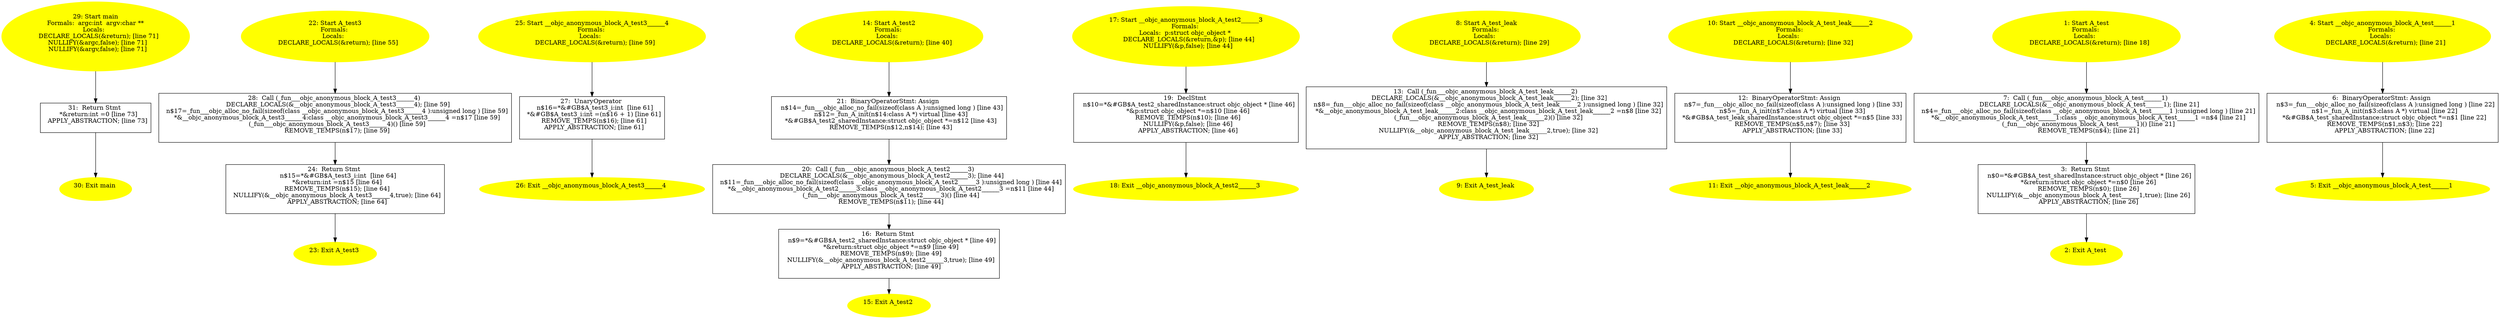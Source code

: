 digraph iCFG {
31 [label="31:  Return Stmt \n   *&return:int =0 [line 73]\n  APPLY_ABSTRACTION; [line 73]\n " shape="box"]
	

	 31 -> 30 ;
30 [label="30: Exit main \n  " color=yellow style=filled]
	

29 [label="29: Start main\nFormals:  argc:int  argv:char **\nLocals:  \n   DECLARE_LOCALS(&return); [line 71]\n  NULLIFY(&argc,false); [line 71]\n  NULLIFY(&argv,false); [line 71]\n " color=yellow style=filled]
	

	 29 -> 31 ;
28 [label="28:  Call (_fun___objc_anonymous_block_A_test3______4) \n   DECLARE_LOCALS(&__objc_anonymous_block_A_test3______4); [line 59]\n  n$17=_fun___objc_alloc_no_fail(sizeof(class __objc_anonymous_block_A_test3______4 ):unsigned long ) [line 59]\n  *&__objc_anonymous_block_A_test3______4:class __objc_anonymous_block_A_test3______4 =n$17 [line 59]\n  (_fun___objc_anonymous_block_A_test3______4)() [line 59]\n  REMOVE_TEMPS(n$17); [line 59]\n " shape="box"]
	

	 28 -> 24 ;
27 [label="27:  UnaryOperator \n   n$16=*&#GB$A_test3_i:int  [line 61]\n  *&#GB$A_test3_i:int =(n$16 + 1) [line 61]\n  REMOVE_TEMPS(n$16); [line 61]\n  APPLY_ABSTRACTION; [line 61]\n " shape="box"]
	

	 27 -> 26 ;
26 [label="26: Exit __objc_anonymous_block_A_test3______4 \n  " color=yellow style=filled]
	

25 [label="25: Start __objc_anonymous_block_A_test3______4\nFormals: \nLocals:  \n   DECLARE_LOCALS(&return); [line 59]\n " color=yellow style=filled]
	

	 25 -> 27 ;
24 [label="24:  Return Stmt \n   n$15=*&#GB$A_test3_i:int  [line 64]\n  *&return:int =n$15 [line 64]\n  REMOVE_TEMPS(n$15); [line 64]\n  NULLIFY(&__objc_anonymous_block_A_test3______4,true); [line 64]\n  APPLY_ABSTRACTION; [line 64]\n " shape="box"]
	

	 24 -> 23 ;
23 [label="23: Exit A_test3 \n  " color=yellow style=filled]
	

22 [label="22: Start A_test3\nFormals: \nLocals:  \n   DECLARE_LOCALS(&return); [line 55]\n " color=yellow style=filled]
	

	 22 -> 28 ;
21 [label="21:  BinaryOperatorStmt: Assign \n   n$14=_fun___objc_alloc_no_fail(sizeof(class A ):unsigned long ) [line 43]\n  n$12=_fun_A_init(n$14:class A *) virtual [line 43]\n  *&#GB$A_test2_sharedInstance:struct objc_object *=n$12 [line 43]\n  REMOVE_TEMPS(n$12,n$14); [line 43]\n " shape="box"]
	

	 21 -> 20 ;
20 [label="20:  Call (_fun___objc_anonymous_block_A_test2______3) \n   DECLARE_LOCALS(&__objc_anonymous_block_A_test2______3); [line 44]\n  n$11=_fun___objc_alloc_no_fail(sizeof(class __objc_anonymous_block_A_test2______3 ):unsigned long ) [line 44]\n  *&__objc_anonymous_block_A_test2______3:class __objc_anonymous_block_A_test2______3 =n$11 [line 44]\n  (_fun___objc_anonymous_block_A_test2______3)() [line 44]\n  REMOVE_TEMPS(n$11); [line 44]\n " shape="box"]
	

	 20 -> 16 ;
19 [label="19:  DeclStmt \n   n$10=*&#GB$A_test2_sharedInstance:struct objc_object * [line 46]\n  *&p:struct objc_object *=n$10 [line 46]\n  REMOVE_TEMPS(n$10); [line 46]\n  NULLIFY(&p,false); [line 46]\n  APPLY_ABSTRACTION; [line 46]\n " shape="box"]
	

	 19 -> 18 ;
18 [label="18: Exit __objc_anonymous_block_A_test2______3 \n  " color=yellow style=filled]
	

17 [label="17: Start __objc_anonymous_block_A_test2______3\nFormals: \nLocals:  p:struct objc_object * \n   DECLARE_LOCALS(&return,&p); [line 44]\n  NULLIFY(&p,false); [line 44]\n " color=yellow style=filled]
	

	 17 -> 19 ;
16 [label="16:  Return Stmt \n   n$9=*&#GB$A_test2_sharedInstance:struct objc_object * [line 49]\n  *&return:struct objc_object *=n$9 [line 49]\n  REMOVE_TEMPS(n$9); [line 49]\n  NULLIFY(&__objc_anonymous_block_A_test2______3,true); [line 49]\n  APPLY_ABSTRACTION; [line 49]\n " shape="box"]
	

	 16 -> 15 ;
15 [label="15: Exit A_test2 \n  " color=yellow style=filled]
	

14 [label="14: Start A_test2\nFormals: \nLocals:  \n   DECLARE_LOCALS(&return); [line 40]\n " color=yellow style=filled]
	

	 14 -> 21 ;
13 [label="13:  Call (_fun___objc_anonymous_block_A_test_leak______2) \n   DECLARE_LOCALS(&__objc_anonymous_block_A_test_leak______2); [line 32]\n  n$8=_fun___objc_alloc_no_fail(sizeof(class __objc_anonymous_block_A_test_leak______2 ):unsigned long ) [line 32]\n  *&__objc_anonymous_block_A_test_leak______2:class __objc_anonymous_block_A_test_leak______2 =n$8 [line 32]\n  (_fun___objc_anonymous_block_A_test_leak______2)() [line 32]\n  REMOVE_TEMPS(n$8); [line 32]\n  NULLIFY(&__objc_anonymous_block_A_test_leak______2,true); [line 32]\n  APPLY_ABSTRACTION; [line 32]\n " shape="box"]
	

	 13 -> 9 ;
12 [label="12:  BinaryOperatorStmt: Assign \n   n$7=_fun___objc_alloc_no_fail(sizeof(class A ):unsigned long ) [line 33]\n  n$5=_fun_A_init(n$7:class A *) virtual [line 33]\n  *&#GB$A_test_leak_sharedInstance:struct objc_object *=n$5 [line 33]\n  REMOVE_TEMPS(n$5,n$7); [line 33]\n  APPLY_ABSTRACTION; [line 33]\n " shape="box"]
	

	 12 -> 11 ;
11 [label="11: Exit __objc_anonymous_block_A_test_leak______2 \n  " color=yellow style=filled]
	

10 [label="10: Start __objc_anonymous_block_A_test_leak______2\nFormals: \nLocals:  \n   DECLARE_LOCALS(&return); [line 32]\n " color=yellow style=filled]
	

	 10 -> 12 ;
9 [label="9: Exit A_test_leak \n  " color=yellow style=filled]
	

8 [label="8: Start A_test_leak\nFormals: \nLocals:  \n   DECLARE_LOCALS(&return); [line 29]\n " color=yellow style=filled]
	

	 8 -> 13 ;
7 [label="7:  Call (_fun___objc_anonymous_block_A_test______1) \n   DECLARE_LOCALS(&__objc_anonymous_block_A_test______1); [line 21]\n  n$4=_fun___objc_alloc_no_fail(sizeof(class __objc_anonymous_block_A_test______1 ):unsigned long ) [line 21]\n  *&__objc_anonymous_block_A_test______1:class __objc_anonymous_block_A_test______1 =n$4 [line 21]\n  (_fun___objc_anonymous_block_A_test______1)() [line 21]\n  REMOVE_TEMPS(n$4); [line 21]\n " shape="box"]
	

	 7 -> 3 ;
6 [label="6:  BinaryOperatorStmt: Assign \n   n$3=_fun___objc_alloc_no_fail(sizeof(class A ):unsigned long ) [line 22]\n  n$1=_fun_A_init(n$3:class A *) virtual [line 22]\n  *&#GB$A_test_sharedInstance:struct objc_object *=n$1 [line 22]\n  REMOVE_TEMPS(n$1,n$3); [line 22]\n  APPLY_ABSTRACTION; [line 22]\n " shape="box"]
	

	 6 -> 5 ;
5 [label="5: Exit __objc_anonymous_block_A_test______1 \n  " color=yellow style=filled]
	

4 [label="4: Start __objc_anonymous_block_A_test______1\nFormals: \nLocals:  \n   DECLARE_LOCALS(&return); [line 21]\n " color=yellow style=filled]
	

	 4 -> 6 ;
3 [label="3:  Return Stmt \n   n$0=*&#GB$A_test_sharedInstance:struct objc_object * [line 26]\n  *&return:struct objc_object *=n$0 [line 26]\n  REMOVE_TEMPS(n$0); [line 26]\n  NULLIFY(&__objc_anonymous_block_A_test______1,true); [line 26]\n  APPLY_ABSTRACTION; [line 26]\n " shape="box"]
	

	 3 -> 2 ;
2 [label="2: Exit A_test \n  " color=yellow style=filled]
	

1 [label="1: Start A_test\nFormals: \nLocals:  \n   DECLARE_LOCALS(&return); [line 18]\n " color=yellow style=filled]
	

	 1 -> 7 ;
}
